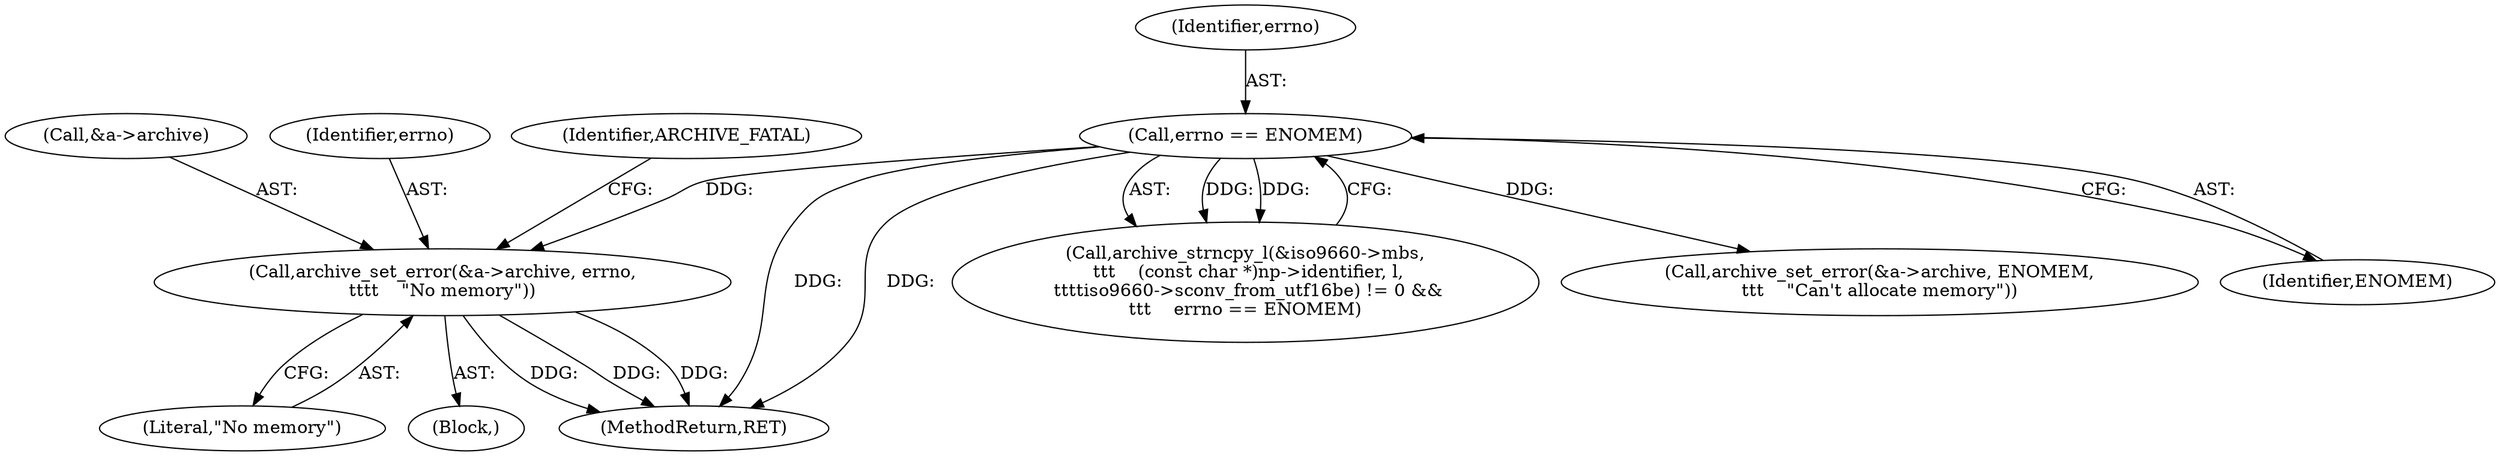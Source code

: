 digraph "0_libarchive_3014e198@pointer" {
"1000402" [label="(Call,archive_set_error(&a->archive, errno,\n\t\t\t\t    \"No memory\"))"];
"1000398" [label="(Call,errno == ENOMEM)"];
"1000402" [label="(Call,archive_set_error(&a->archive, errno,\n\t\t\t\t    \"No memory\"))"];
"1000403" [label="(Call,&a->archive)"];
"1000407" [label="(Identifier,errno)"];
"1000408" [label="(Literal,\"No memory\")"];
"1000381" [label="(Call,archive_strncpy_l(&iso9660->mbs,\n \t\t\t    (const char *)np->identifier, l,\n \t\t\t\tiso9660->sconv_from_utf16be) != 0 &&\n\t\t\t    errno == ENOMEM)"];
"1000249" [label="(Call,archive_set_error(&a->archive, ENOMEM,\n\t\t\t    \"Can't allocate memory\"))"];
"1000410" [label="(Identifier,ARCHIVE_FATAL)"];
"1000401" [label="(Block,)"];
"1000398" [label="(Call,errno == ENOMEM)"];
"1000544" [label="(MethodReturn,RET)"];
"1000400" [label="(Identifier,ENOMEM)"];
"1000399" [label="(Identifier,errno)"];
"1000402" -> "1000401"  [label="AST: "];
"1000402" -> "1000408"  [label="CFG: "];
"1000403" -> "1000402"  [label="AST: "];
"1000407" -> "1000402"  [label="AST: "];
"1000408" -> "1000402"  [label="AST: "];
"1000410" -> "1000402"  [label="CFG: "];
"1000402" -> "1000544"  [label="DDG: "];
"1000402" -> "1000544"  [label="DDG: "];
"1000402" -> "1000544"  [label="DDG: "];
"1000398" -> "1000402"  [label="DDG: "];
"1000398" -> "1000381"  [label="AST: "];
"1000398" -> "1000400"  [label="CFG: "];
"1000399" -> "1000398"  [label="AST: "];
"1000400" -> "1000398"  [label="AST: "];
"1000381" -> "1000398"  [label="CFG: "];
"1000398" -> "1000544"  [label="DDG: "];
"1000398" -> "1000544"  [label="DDG: "];
"1000398" -> "1000249"  [label="DDG: "];
"1000398" -> "1000381"  [label="DDG: "];
"1000398" -> "1000381"  [label="DDG: "];
}
